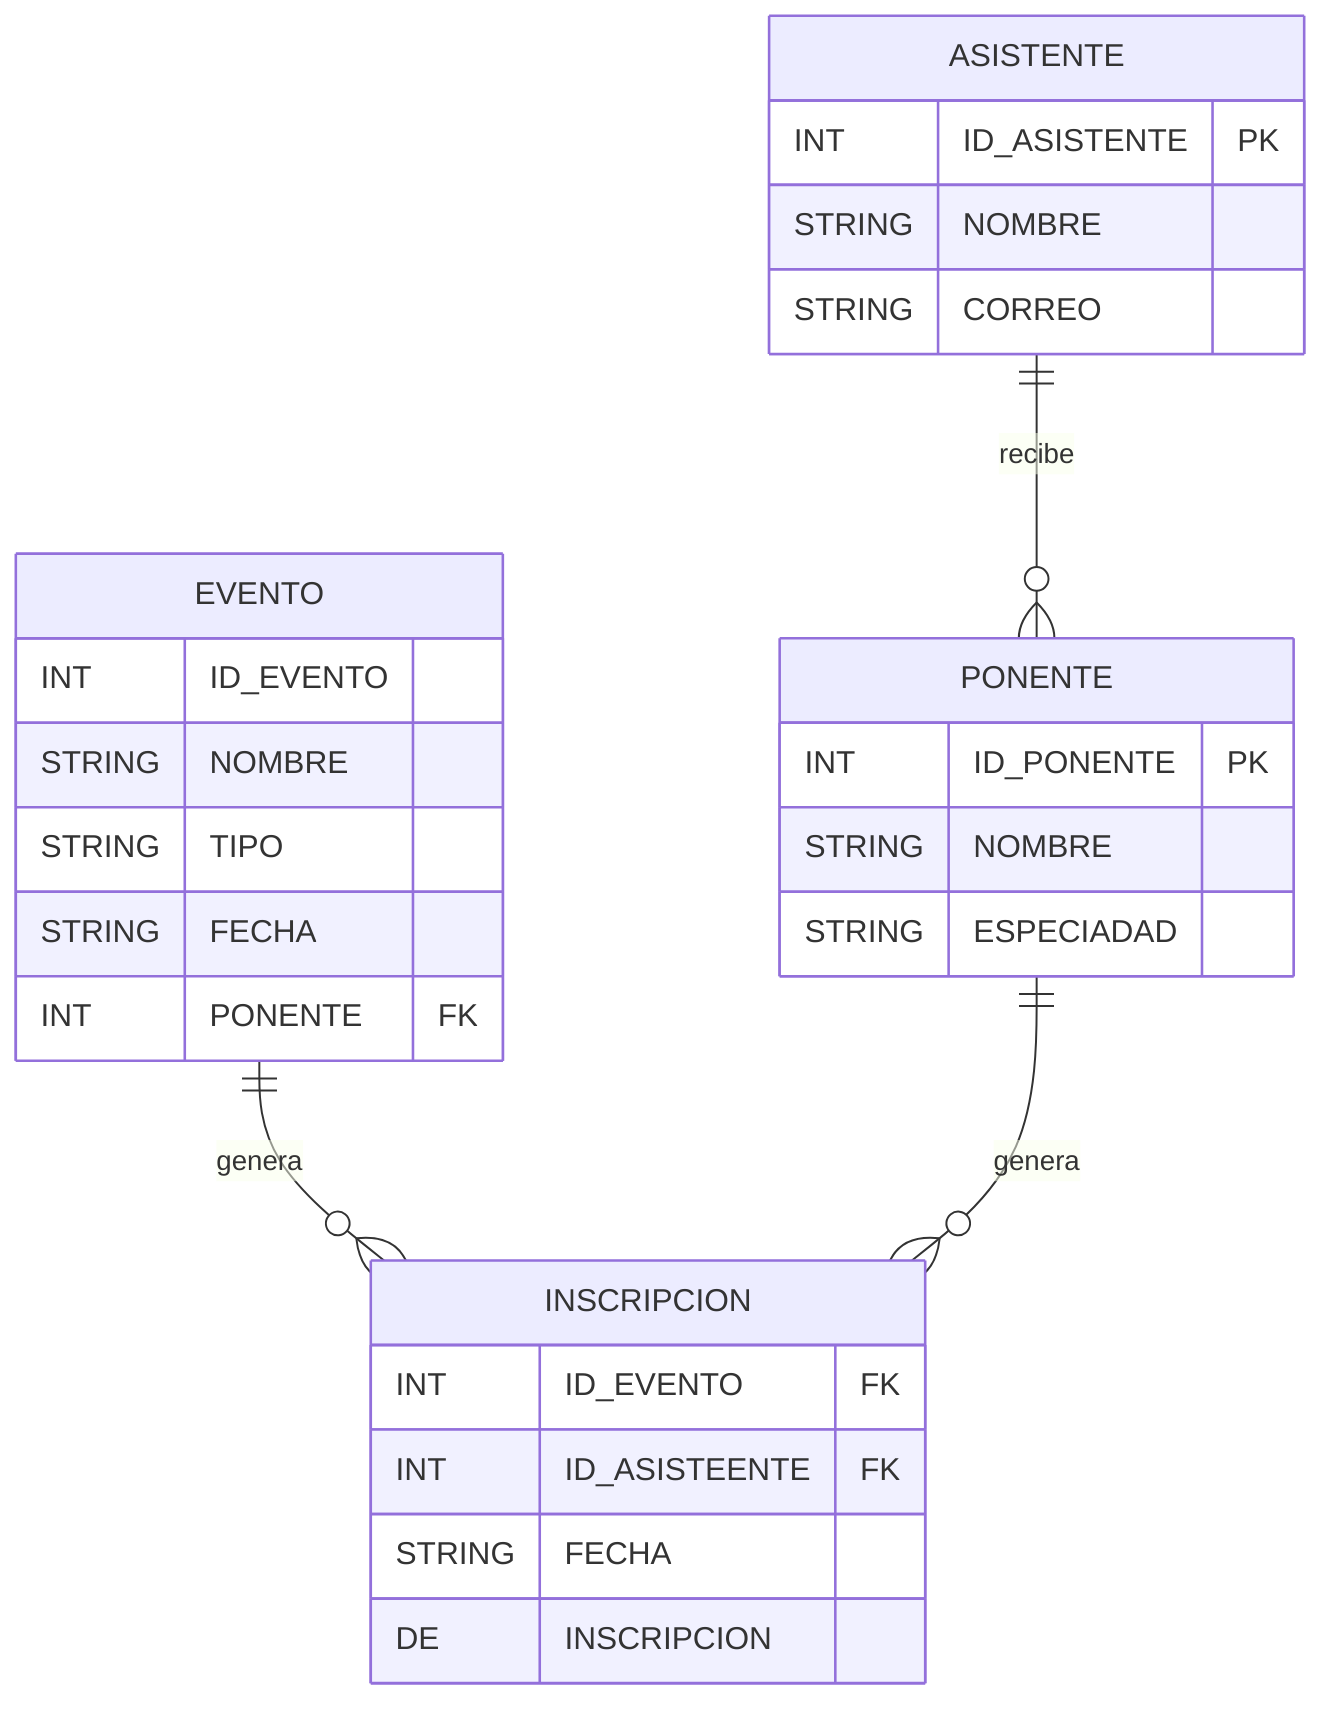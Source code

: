erDiagram

EVENTO{
    INT ID_EVENTO 
    STRING NOMBRE 
    STRING TIPO 
    STRING FECHA 
    INT PONENTE FK 


}

ASISTENTE{
INT ID_ASISTENTE PK 
STRING NOMBRE 
STRING CORREO 

}

PONENTE{
INT ID_PONENTE PK 
STRING NOMBRE 
STRING ESPECIADAD 

}

INSCRIPCION{
INT ID_EVENTO FK
INT ID_ASISTEENTE FK 
STRING FECHA DE INSCRIPCION 


}

EVENTO||--o{INSCRIPCION:"genera"
ASISTENTE||--o{PONENTE:"recibe"
PONENTE||--o{INSCRIPCION:"genera"